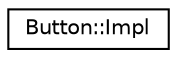 digraph "Graphical Class Hierarchy"
{
 // INTERACTIVE_SVG=YES
 // LATEX_PDF_SIZE
  edge [fontname="Helvetica",fontsize="10",labelfontname="Helvetica",labelfontsize="10"];
  node [fontname="Helvetica",fontsize="10",shape=record];
  rankdir="LR";
  Node0 [label="Button::Impl",height=0.2,width=0.4,color="black", fillcolor="white", style="filled",URL="$struct_button_1_1_impl.html",tooltip=" "];
}
